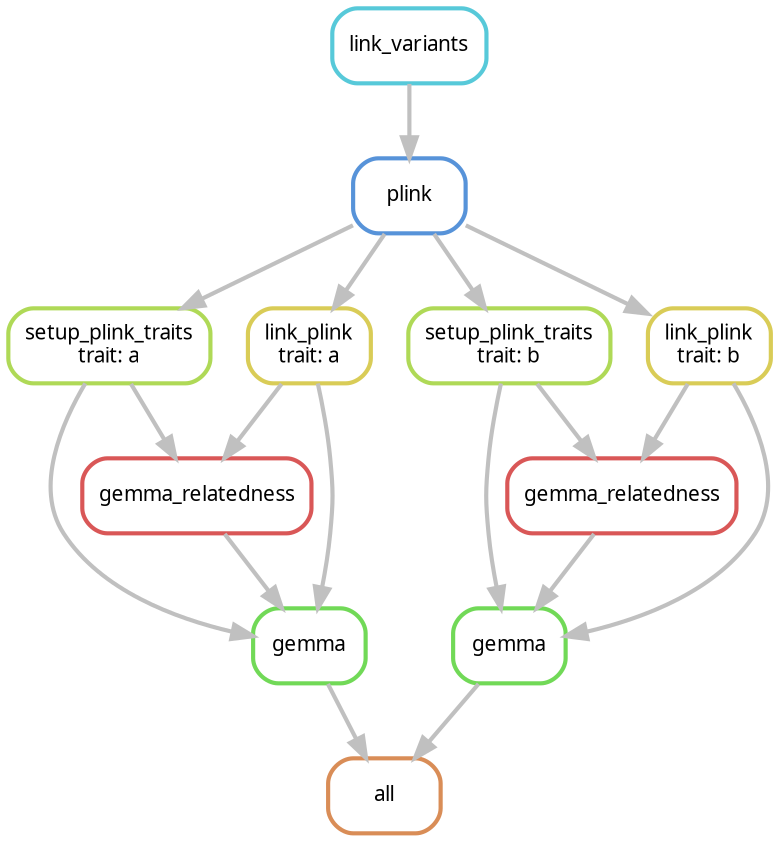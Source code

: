 digraph snakemake_dag {
    graph[bgcolor=white, margin=0];
    node[shape=box, style=rounded, fontname=sans,                 fontsize=10, penwidth=2];
    edge[penwidth=2, color=grey];
	0[label = "all", color = "0.07 0.6 0.85", style="rounded"];
	1[label = "gemma", color = "0.30 0.6 0.85", style="rounded"];
	2[label = "setup_plink_traits\ntrait: a", color = "0.22 0.6 0.85", style="rounded"];
	3[label = "plink", color = "0.59 0.6 0.85", style="rounded"];
	4[label = "link_variants", color = "0.52 0.6 0.85", style="rounded"];
	5[label = "link_plink\ntrait: a", color = "0.15 0.6 0.85", style="rounded"];
	6[label = "gemma_relatedness", color = "0.00 0.6 0.85", style="rounded"];
	7[label = "gemma", color = "0.30 0.6 0.85", style="rounded"];
	8[label = "setup_plink_traits\ntrait: b", color = "0.22 0.6 0.85", style="rounded"];
	9[label = "link_plink\ntrait: b", color = "0.15 0.6 0.85", style="rounded"];
	10[label = "gemma_relatedness", color = "0.00 0.6 0.85", style="rounded"];
	1 -> 0
	7 -> 0
	2 -> 1
	5 -> 1
	6 -> 1
	3 -> 2
	4 -> 3
	3 -> 5
	2 -> 6
	5 -> 6
	8 -> 7
	9 -> 7
	10 -> 7
	3 -> 8
	3 -> 9
	8 -> 10
	9 -> 10
}            
